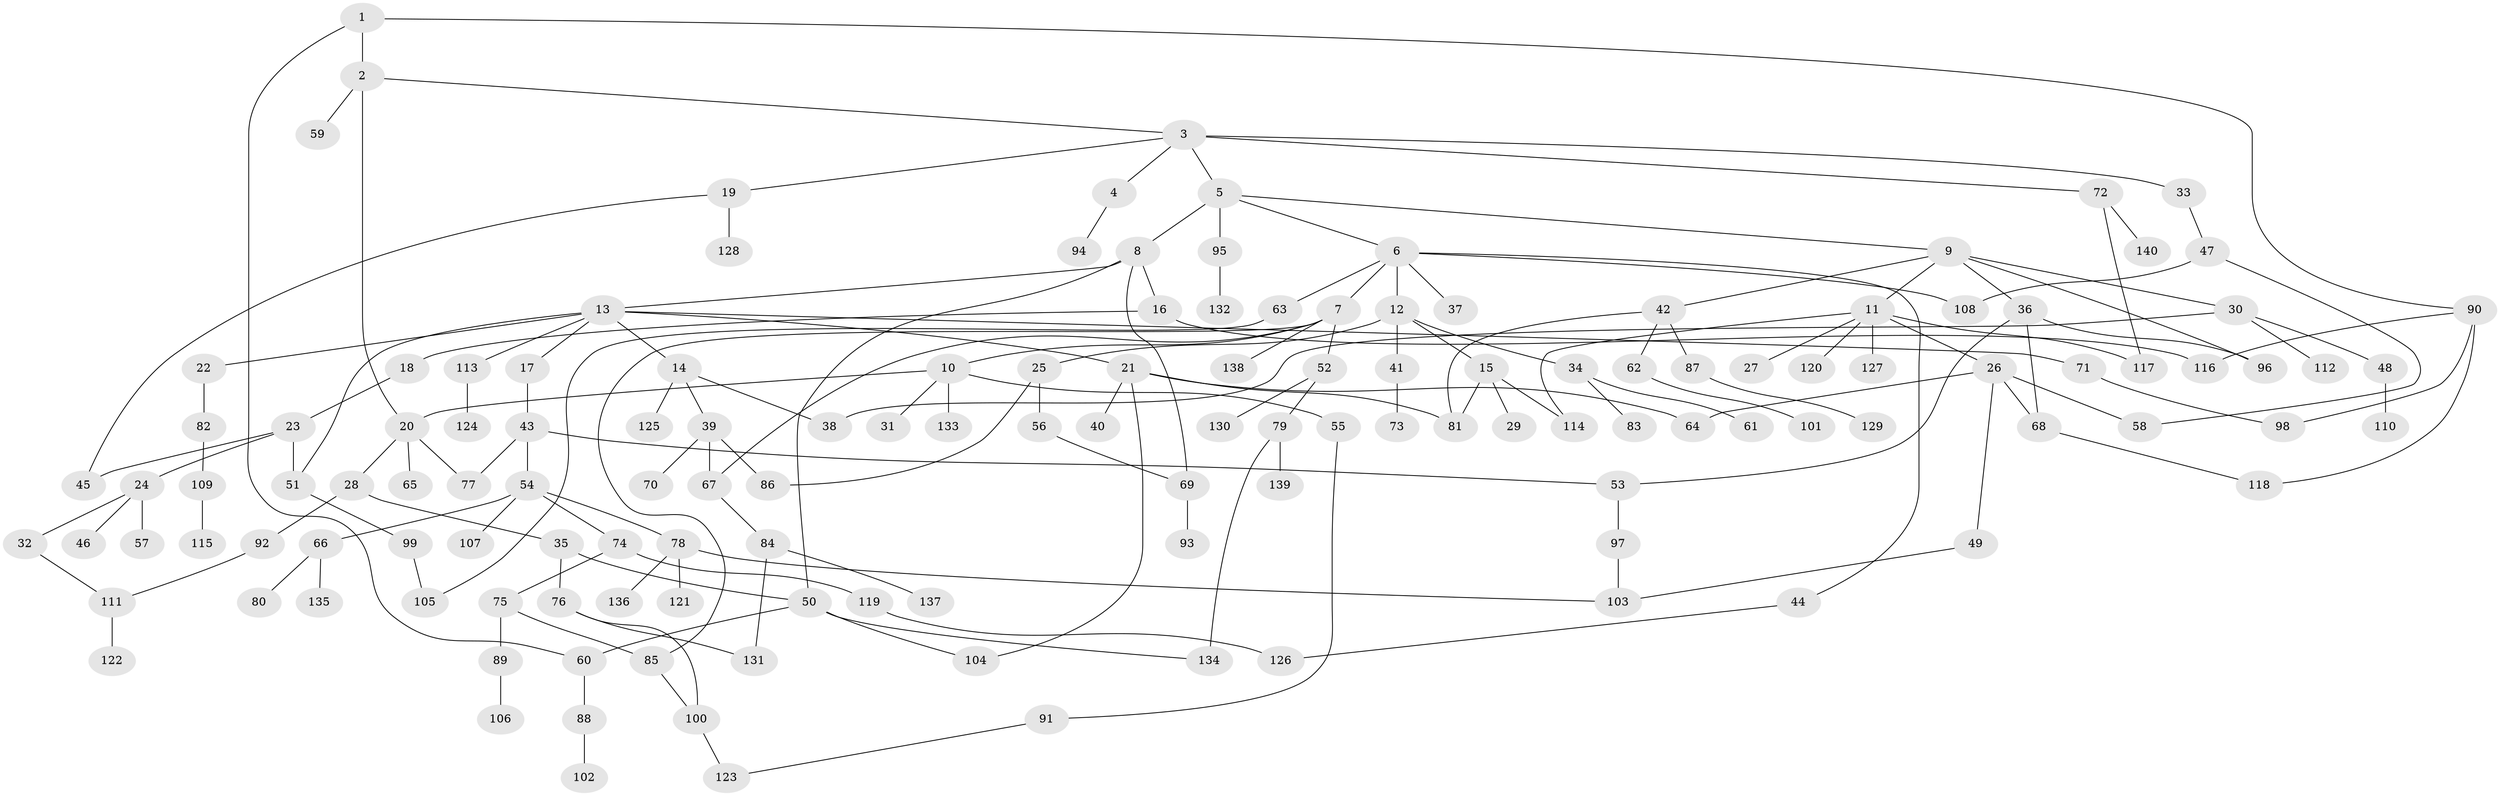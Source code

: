 // coarse degree distribution, {5: 0.08235294117647059, 6: 0.058823529411764705, 8: 0.011764705882352941, 4: 0.09411764705882353, 3: 0.23529411764705882, 2: 0.29411764705882354, 1: 0.2235294117647059}
// Generated by graph-tools (version 1.1) at 2025/36/03/04/25 23:36:09]
// undirected, 140 vertices, 173 edges
graph export_dot {
  node [color=gray90,style=filled];
  1;
  2;
  3;
  4;
  5;
  6;
  7;
  8;
  9;
  10;
  11;
  12;
  13;
  14;
  15;
  16;
  17;
  18;
  19;
  20;
  21;
  22;
  23;
  24;
  25;
  26;
  27;
  28;
  29;
  30;
  31;
  32;
  33;
  34;
  35;
  36;
  37;
  38;
  39;
  40;
  41;
  42;
  43;
  44;
  45;
  46;
  47;
  48;
  49;
  50;
  51;
  52;
  53;
  54;
  55;
  56;
  57;
  58;
  59;
  60;
  61;
  62;
  63;
  64;
  65;
  66;
  67;
  68;
  69;
  70;
  71;
  72;
  73;
  74;
  75;
  76;
  77;
  78;
  79;
  80;
  81;
  82;
  83;
  84;
  85;
  86;
  87;
  88;
  89;
  90;
  91;
  92;
  93;
  94;
  95;
  96;
  97;
  98;
  99;
  100;
  101;
  102;
  103;
  104;
  105;
  106;
  107;
  108;
  109;
  110;
  111;
  112;
  113;
  114;
  115;
  116;
  117;
  118;
  119;
  120;
  121;
  122;
  123;
  124;
  125;
  126;
  127;
  128;
  129;
  130;
  131;
  132;
  133;
  134;
  135;
  136;
  137;
  138;
  139;
  140;
  1 -- 2;
  1 -- 90;
  1 -- 60;
  2 -- 3;
  2 -- 59;
  2 -- 20;
  3 -- 4;
  3 -- 5;
  3 -- 19;
  3 -- 33;
  3 -- 72;
  4 -- 94;
  5 -- 6;
  5 -- 8;
  5 -- 9;
  5 -- 95;
  6 -- 7;
  6 -- 12;
  6 -- 37;
  6 -- 44;
  6 -- 63;
  6 -- 108;
  7 -- 10;
  7 -- 52;
  7 -- 138;
  7 -- 67;
  7 -- 85;
  8 -- 13;
  8 -- 16;
  8 -- 50;
  8 -- 69;
  9 -- 11;
  9 -- 30;
  9 -- 36;
  9 -- 42;
  9 -- 96;
  10 -- 20;
  10 -- 31;
  10 -- 55;
  10 -- 133;
  11 -- 26;
  11 -- 27;
  11 -- 120;
  11 -- 127;
  11 -- 114;
  11 -- 117;
  12 -- 15;
  12 -- 25;
  12 -- 34;
  12 -- 41;
  13 -- 14;
  13 -- 17;
  13 -- 21;
  13 -- 22;
  13 -- 51;
  13 -- 71;
  13 -- 113;
  14 -- 38;
  14 -- 39;
  14 -- 125;
  15 -- 29;
  15 -- 81;
  15 -- 114;
  16 -- 18;
  16 -- 116;
  17 -- 43;
  18 -- 23;
  19 -- 128;
  19 -- 45;
  20 -- 28;
  20 -- 65;
  20 -- 77;
  21 -- 40;
  21 -- 64;
  21 -- 104;
  21 -- 81;
  22 -- 82;
  23 -- 24;
  23 -- 45;
  23 -- 51;
  24 -- 32;
  24 -- 46;
  24 -- 57;
  25 -- 56;
  25 -- 86;
  26 -- 49;
  26 -- 68;
  26 -- 64;
  26 -- 58;
  28 -- 35;
  28 -- 92;
  30 -- 48;
  30 -- 112;
  30 -- 38;
  32 -- 111;
  33 -- 47;
  34 -- 61;
  34 -- 83;
  35 -- 76;
  35 -- 50;
  36 -- 96;
  36 -- 53;
  36 -- 68;
  39 -- 67;
  39 -- 70;
  39 -- 86;
  41 -- 73;
  42 -- 62;
  42 -- 87;
  42 -- 81;
  43 -- 53;
  43 -- 54;
  43 -- 77;
  44 -- 126;
  47 -- 58;
  47 -- 108;
  48 -- 110;
  49 -- 103;
  50 -- 60;
  50 -- 134;
  50 -- 104;
  51 -- 99;
  52 -- 79;
  52 -- 130;
  53 -- 97;
  54 -- 66;
  54 -- 74;
  54 -- 78;
  54 -- 107;
  55 -- 91;
  56 -- 69;
  60 -- 88;
  62 -- 101;
  63 -- 105;
  66 -- 80;
  66 -- 135;
  67 -- 84;
  68 -- 118;
  69 -- 93;
  71 -- 98;
  72 -- 117;
  72 -- 140;
  74 -- 75;
  74 -- 119;
  75 -- 85;
  75 -- 89;
  76 -- 100;
  76 -- 131;
  78 -- 121;
  78 -- 136;
  78 -- 103;
  79 -- 134;
  79 -- 139;
  82 -- 109;
  84 -- 131;
  84 -- 137;
  85 -- 100;
  87 -- 129;
  88 -- 102;
  89 -- 106;
  90 -- 98;
  90 -- 116;
  90 -- 118;
  91 -- 123;
  92 -- 111;
  95 -- 132;
  97 -- 103;
  99 -- 105;
  100 -- 123;
  109 -- 115;
  111 -- 122;
  113 -- 124;
  119 -- 126;
}
